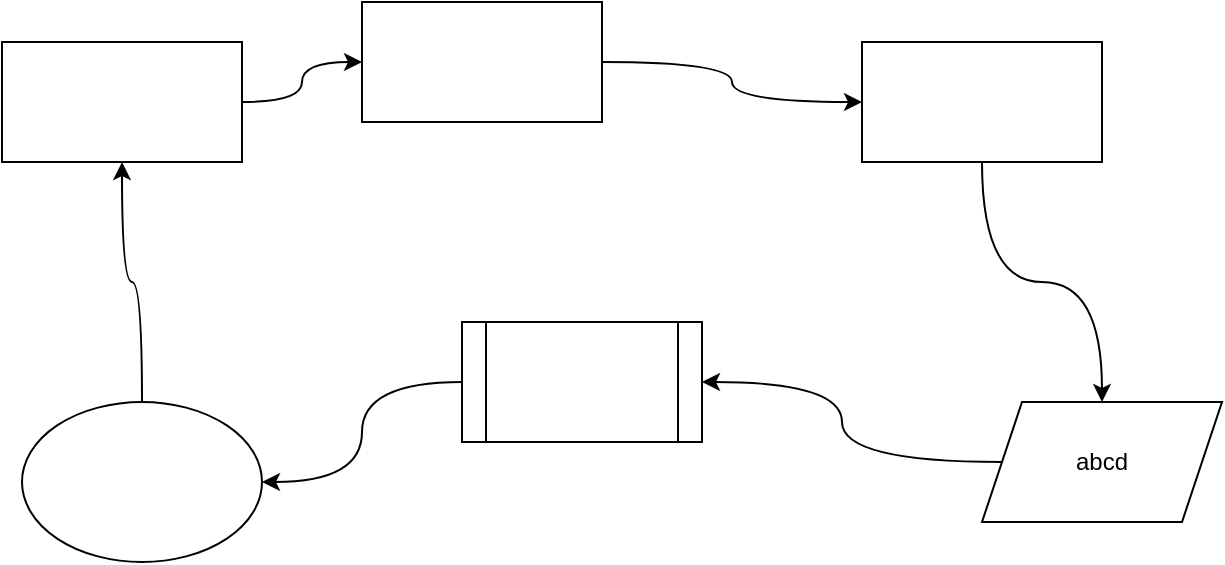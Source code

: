 <mxfile version="13.7.3" type="github">
  <diagram id="6n9ja1hvaps9xksKR7pI" name="Page-1">
    <mxGraphModel dx="1422" dy="761" grid="1" gridSize="10" guides="1" tooltips="1" connect="1" arrows="1" fold="1" page="1" pageScale="1" pageWidth="850" pageHeight="1100" math="0" shadow="0">
      <root>
        <mxCell id="0" />
        <mxCell id="1" parent="0" />
        <mxCell id="MX-G9gX3bkZw7YuiPfqY-3" value="" style="edgeStyle=orthogonalEdgeStyle;rounded=0;orthogonalLoop=1;jettySize=auto;html=1;curved=1;" edge="1" parent="1" source="MX-G9gX3bkZw7YuiPfqY-1" target="MX-G9gX3bkZw7YuiPfqY-2">
          <mxGeometry relative="1" as="geometry" />
        </mxCell>
        <mxCell id="MX-G9gX3bkZw7YuiPfqY-1" value="" style="rounded=0;whiteSpace=wrap;html=1;" vertex="1" parent="1">
          <mxGeometry x="210" y="250" width="120" height="60" as="geometry" />
        </mxCell>
        <mxCell id="MX-G9gX3bkZw7YuiPfqY-5" value="" style="edgeStyle=orthogonalEdgeStyle;curved=1;rounded=0;orthogonalLoop=1;jettySize=auto;html=1;" edge="1" parent="1" source="MX-G9gX3bkZw7YuiPfqY-2" target="MX-G9gX3bkZw7YuiPfqY-4">
          <mxGeometry relative="1" as="geometry" />
        </mxCell>
        <mxCell id="MX-G9gX3bkZw7YuiPfqY-2" value="" style="whiteSpace=wrap;html=1;rounded=0;" vertex="1" parent="1">
          <mxGeometry x="460" y="270" width="120" height="60" as="geometry" />
        </mxCell>
        <mxCell id="MX-G9gX3bkZw7YuiPfqY-7" value="" style="edgeStyle=orthogonalEdgeStyle;curved=1;rounded=0;orthogonalLoop=1;jettySize=auto;html=1;" edge="1" parent="1" source="MX-G9gX3bkZw7YuiPfqY-4" target="MX-G9gX3bkZw7YuiPfqY-6">
          <mxGeometry relative="1" as="geometry" />
        </mxCell>
        <mxCell id="MX-G9gX3bkZw7YuiPfqY-4" value="abcd" style="shape=parallelogram;perimeter=parallelogramPerimeter;whiteSpace=wrap;html=1;fixedSize=1;rounded=0;" vertex="1" parent="1">
          <mxGeometry x="520" y="450" width="120" height="60" as="geometry" />
        </mxCell>
        <mxCell id="MX-G9gX3bkZw7YuiPfqY-9" value="" style="edgeStyle=orthogonalEdgeStyle;curved=1;rounded=0;orthogonalLoop=1;jettySize=auto;html=1;" edge="1" parent="1" source="MX-G9gX3bkZw7YuiPfqY-6" target="MX-G9gX3bkZw7YuiPfqY-8">
          <mxGeometry relative="1" as="geometry" />
        </mxCell>
        <mxCell id="MX-G9gX3bkZw7YuiPfqY-6" value="" style="shape=process;whiteSpace=wrap;html=1;backgroundOutline=1;rounded=0;" vertex="1" parent="1">
          <mxGeometry x="260" y="410" width="120" height="60" as="geometry" />
        </mxCell>
        <mxCell id="MX-G9gX3bkZw7YuiPfqY-11" value="" style="edgeStyle=orthogonalEdgeStyle;curved=1;rounded=0;orthogonalLoop=1;jettySize=auto;html=1;" edge="1" parent="1" source="MX-G9gX3bkZw7YuiPfqY-8" target="MX-G9gX3bkZw7YuiPfqY-10">
          <mxGeometry relative="1" as="geometry" />
        </mxCell>
        <mxCell id="MX-G9gX3bkZw7YuiPfqY-8" value="" style="ellipse;whiteSpace=wrap;html=1;rounded=0;" vertex="1" parent="1">
          <mxGeometry x="40" y="450" width="120" height="80" as="geometry" />
        </mxCell>
        <mxCell id="MX-G9gX3bkZw7YuiPfqY-12" value="" style="edgeStyle=orthogonalEdgeStyle;curved=1;rounded=0;orthogonalLoop=1;jettySize=auto;html=1;" edge="1" parent="1" source="MX-G9gX3bkZw7YuiPfqY-10" target="MX-G9gX3bkZw7YuiPfqY-1">
          <mxGeometry relative="1" as="geometry" />
        </mxCell>
        <mxCell id="MX-G9gX3bkZw7YuiPfqY-10" value="" style="whiteSpace=wrap;html=1;rounded=0;" vertex="1" parent="1">
          <mxGeometry x="30" y="270" width="120" height="60" as="geometry" />
        </mxCell>
      </root>
    </mxGraphModel>
  </diagram>
</mxfile>
